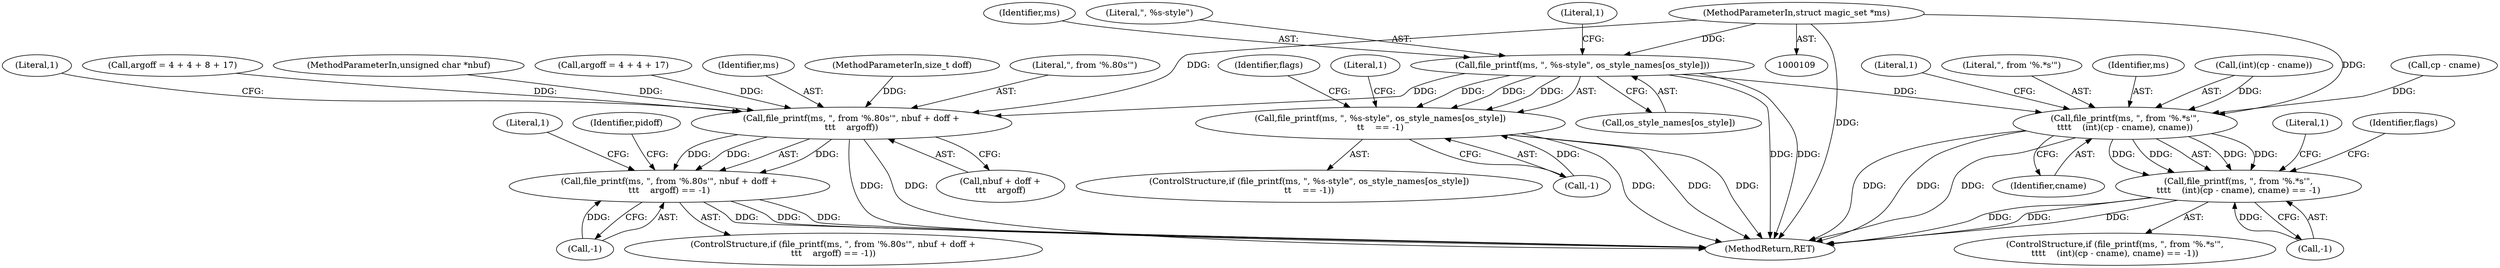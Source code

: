 digraph "0_file_2858eaf99f6cc5aae129bcbf1e24ad160240185f@array" {
"1000216" [label="(Call,file_printf(ms, \", %s-style\", os_style_names[os_style]))"];
"1000110" [label="(MethodParameterIn,struct magic_set *ms)"];
"1000215" [label="(Call,file_printf(ms, \", %s-style\", os_style_names[os_style])\n\t\t    == -1)"];
"1000306" [label="(Call,file_printf(ms, \", from '%.80s'\", nbuf + doff +\n\t\t\t    argoff))"];
"1000305" [label="(Call,file_printf(ms, \", from '%.80s'\", nbuf + doff +\n\t\t\t    argoff) == -1)"];
"1000528" [label="(Call,file_printf(ms, \", from '%.*s'\",\n\t\t\t\t    (int)(cp - cname), cname))"];
"1000527" [label="(Call,file_printf(ms, \", from '%.*s'\",\n\t\t\t\t    (int)(cp - cname), cname) == -1)"];
"1000222" [label="(Call,-1)"];
"1000317" [label="(Literal,1)"];
"1000533" [label="(Call,cp - cname)"];
"1000540" [label="(Literal,1)"];
"1000536" [label="(Identifier,cname)"];
"1000319" [label="(Identifier,pidoff)"];
"1000214" [label="(ControlStructure,if (file_printf(ms, \", %s-style\", os_style_names[os_style])\n\t\t    == -1))"];
"1000531" [label="(Call,(int)(cp - cname))"];
"1000526" [label="(ControlStructure,if (file_printf(ms, \", from '%.*s'\",\n\t\t\t\t    (int)(cp - cname), cname) == -1))"];
"1000306" [label="(Call,file_printf(ms, \", from '%.80s'\", nbuf + doff +\n\t\t\t    argoff))"];
"1000110" [label="(MethodParameterIn,struct magic_set *ms)"];
"1000215" [label="(Call,file_printf(ms, \", %s-style\", os_style_names[os_style])\n\t\t    == -1)"];
"1000305" [label="(Call,file_printf(ms, \", from '%.80s'\", nbuf + doff +\n\t\t\t    argoff) == -1)"];
"1000111" [label="(MethodParameterIn,unsigned char *nbuf)"];
"1000287" [label="(Call,argoff = 4 + 4 + 17)"];
"1000538" [label="(Literal,1)"];
"1000551" [label="(MethodReturn,RET)"];
"1000219" [label="(Call,os_style_names[os_style])"];
"1000307" [label="(Identifier,ms)"];
"1000117" [label="(MethodParameterIn,size_t doff)"];
"1000527" [label="(Call,file_printf(ms, \", from '%.*s'\",\n\t\t\t\t    (int)(cp - cname), cname) == -1)"];
"1000308" [label="(Literal,\", from '%.80s'\")"];
"1000217" [label="(Identifier,ms)"];
"1000528" [label="(Call,file_printf(ms, \", from '%.*s'\",\n\t\t\t\t    (int)(cp - cname), cname))"];
"1000530" [label="(Literal,\", from '%.*s'\")"];
"1000315" [label="(Literal,1)"];
"1000295" [label="(Call,argoff = 4 + 4 + 8 + 17)"];
"1000218" [label="(Literal,\", %s-style\")"];
"1000543" [label="(Identifier,flags)"];
"1000529" [label="(Identifier,ms)"];
"1000216" [label="(Call,file_printf(ms, \", %s-style\", os_style_names[os_style]))"];
"1000309" [label="(Call,nbuf + doff +\n\t\t\t    argoff)"];
"1000314" [label="(Call,-1)"];
"1000225" [label="(Literal,1)"];
"1000537" [label="(Call,-1)"];
"1000223" [label="(Literal,1)"];
"1000304" [label="(ControlStructure,if (file_printf(ms, \", from '%.80s'\", nbuf + doff +\n\t\t\t    argoff) == -1))"];
"1000228" [label="(Identifier,flags)"];
"1000216" -> "1000215"  [label="AST: "];
"1000216" -> "1000219"  [label="CFG: "];
"1000217" -> "1000216"  [label="AST: "];
"1000218" -> "1000216"  [label="AST: "];
"1000219" -> "1000216"  [label="AST: "];
"1000223" -> "1000216"  [label="CFG: "];
"1000216" -> "1000551"  [label="DDG: "];
"1000216" -> "1000551"  [label="DDG: "];
"1000216" -> "1000215"  [label="DDG: "];
"1000216" -> "1000215"  [label="DDG: "];
"1000216" -> "1000215"  [label="DDG: "];
"1000110" -> "1000216"  [label="DDG: "];
"1000216" -> "1000306"  [label="DDG: "];
"1000216" -> "1000528"  [label="DDG: "];
"1000110" -> "1000109"  [label="AST: "];
"1000110" -> "1000551"  [label="DDG: "];
"1000110" -> "1000306"  [label="DDG: "];
"1000110" -> "1000528"  [label="DDG: "];
"1000215" -> "1000214"  [label="AST: "];
"1000215" -> "1000222"  [label="CFG: "];
"1000222" -> "1000215"  [label="AST: "];
"1000225" -> "1000215"  [label="CFG: "];
"1000228" -> "1000215"  [label="CFG: "];
"1000215" -> "1000551"  [label="DDG: "];
"1000215" -> "1000551"  [label="DDG: "];
"1000215" -> "1000551"  [label="DDG: "];
"1000222" -> "1000215"  [label="DDG: "];
"1000306" -> "1000305"  [label="AST: "];
"1000306" -> "1000309"  [label="CFG: "];
"1000307" -> "1000306"  [label="AST: "];
"1000308" -> "1000306"  [label="AST: "];
"1000309" -> "1000306"  [label="AST: "];
"1000315" -> "1000306"  [label="CFG: "];
"1000306" -> "1000551"  [label="DDG: "];
"1000306" -> "1000551"  [label="DDG: "];
"1000306" -> "1000305"  [label="DDG: "];
"1000306" -> "1000305"  [label="DDG: "];
"1000306" -> "1000305"  [label="DDG: "];
"1000111" -> "1000306"  [label="DDG: "];
"1000117" -> "1000306"  [label="DDG: "];
"1000295" -> "1000306"  [label="DDG: "];
"1000287" -> "1000306"  [label="DDG: "];
"1000305" -> "1000304"  [label="AST: "];
"1000305" -> "1000314"  [label="CFG: "];
"1000314" -> "1000305"  [label="AST: "];
"1000317" -> "1000305"  [label="CFG: "];
"1000319" -> "1000305"  [label="CFG: "];
"1000305" -> "1000551"  [label="DDG: "];
"1000305" -> "1000551"  [label="DDG: "];
"1000305" -> "1000551"  [label="DDG: "];
"1000314" -> "1000305"  [label="DDG: "];
"1000528" -> "1000527"  [label="AST: "];
"1000528" -> "1000536"  [label="CFG: "];
"1000529" -> "1000528"  [label="AST: "];
"1000530" -> "1000528"  [label="AST: "];
"1000531" -> "1000528"  [label="AST: "];
"1000536" -> "1000528"  [label="AST: "];
"1000538" -> "1000528"  [label="CFG: "];
"1000528" -> "1000551"  [label="DDG: "];
"1000528" -> "1000551"  [label="DDG: "];
"1000528" -> "1000551"  [label="DDG: "];
"1000528" -> "1000527"  [label="DDG: "];
"1000528" -> "1000527"  [label="DDG: "];
"1000528" -> "1000527"  [label="DDG: "];
"1000528" -> "1000527"  [label="DDG: "];
"1000531" -> "1000528"  [label="DDG: "];
"1000533" -> "1000528"  [label="DDG: "];
"1000527" -> "1000526"  [label="AST: "];
"1000527" -> "1000537"  [label="CFG: "];
"1000537" -> "1000527"  [label="AST: "];
"1000540" -> "1000527"  [label="CFG: "];
"1000543" -> "1000527"  [label="CFG: "];
"1000527" -> "1000551"  [label="DDG: "];
"1000527" -> "1000551"  [label="DDG: "];
"1000527" -> "1000551"  [label="DDG: "];
"1000537" -> "1000527"  [label="DDG: "];
}
